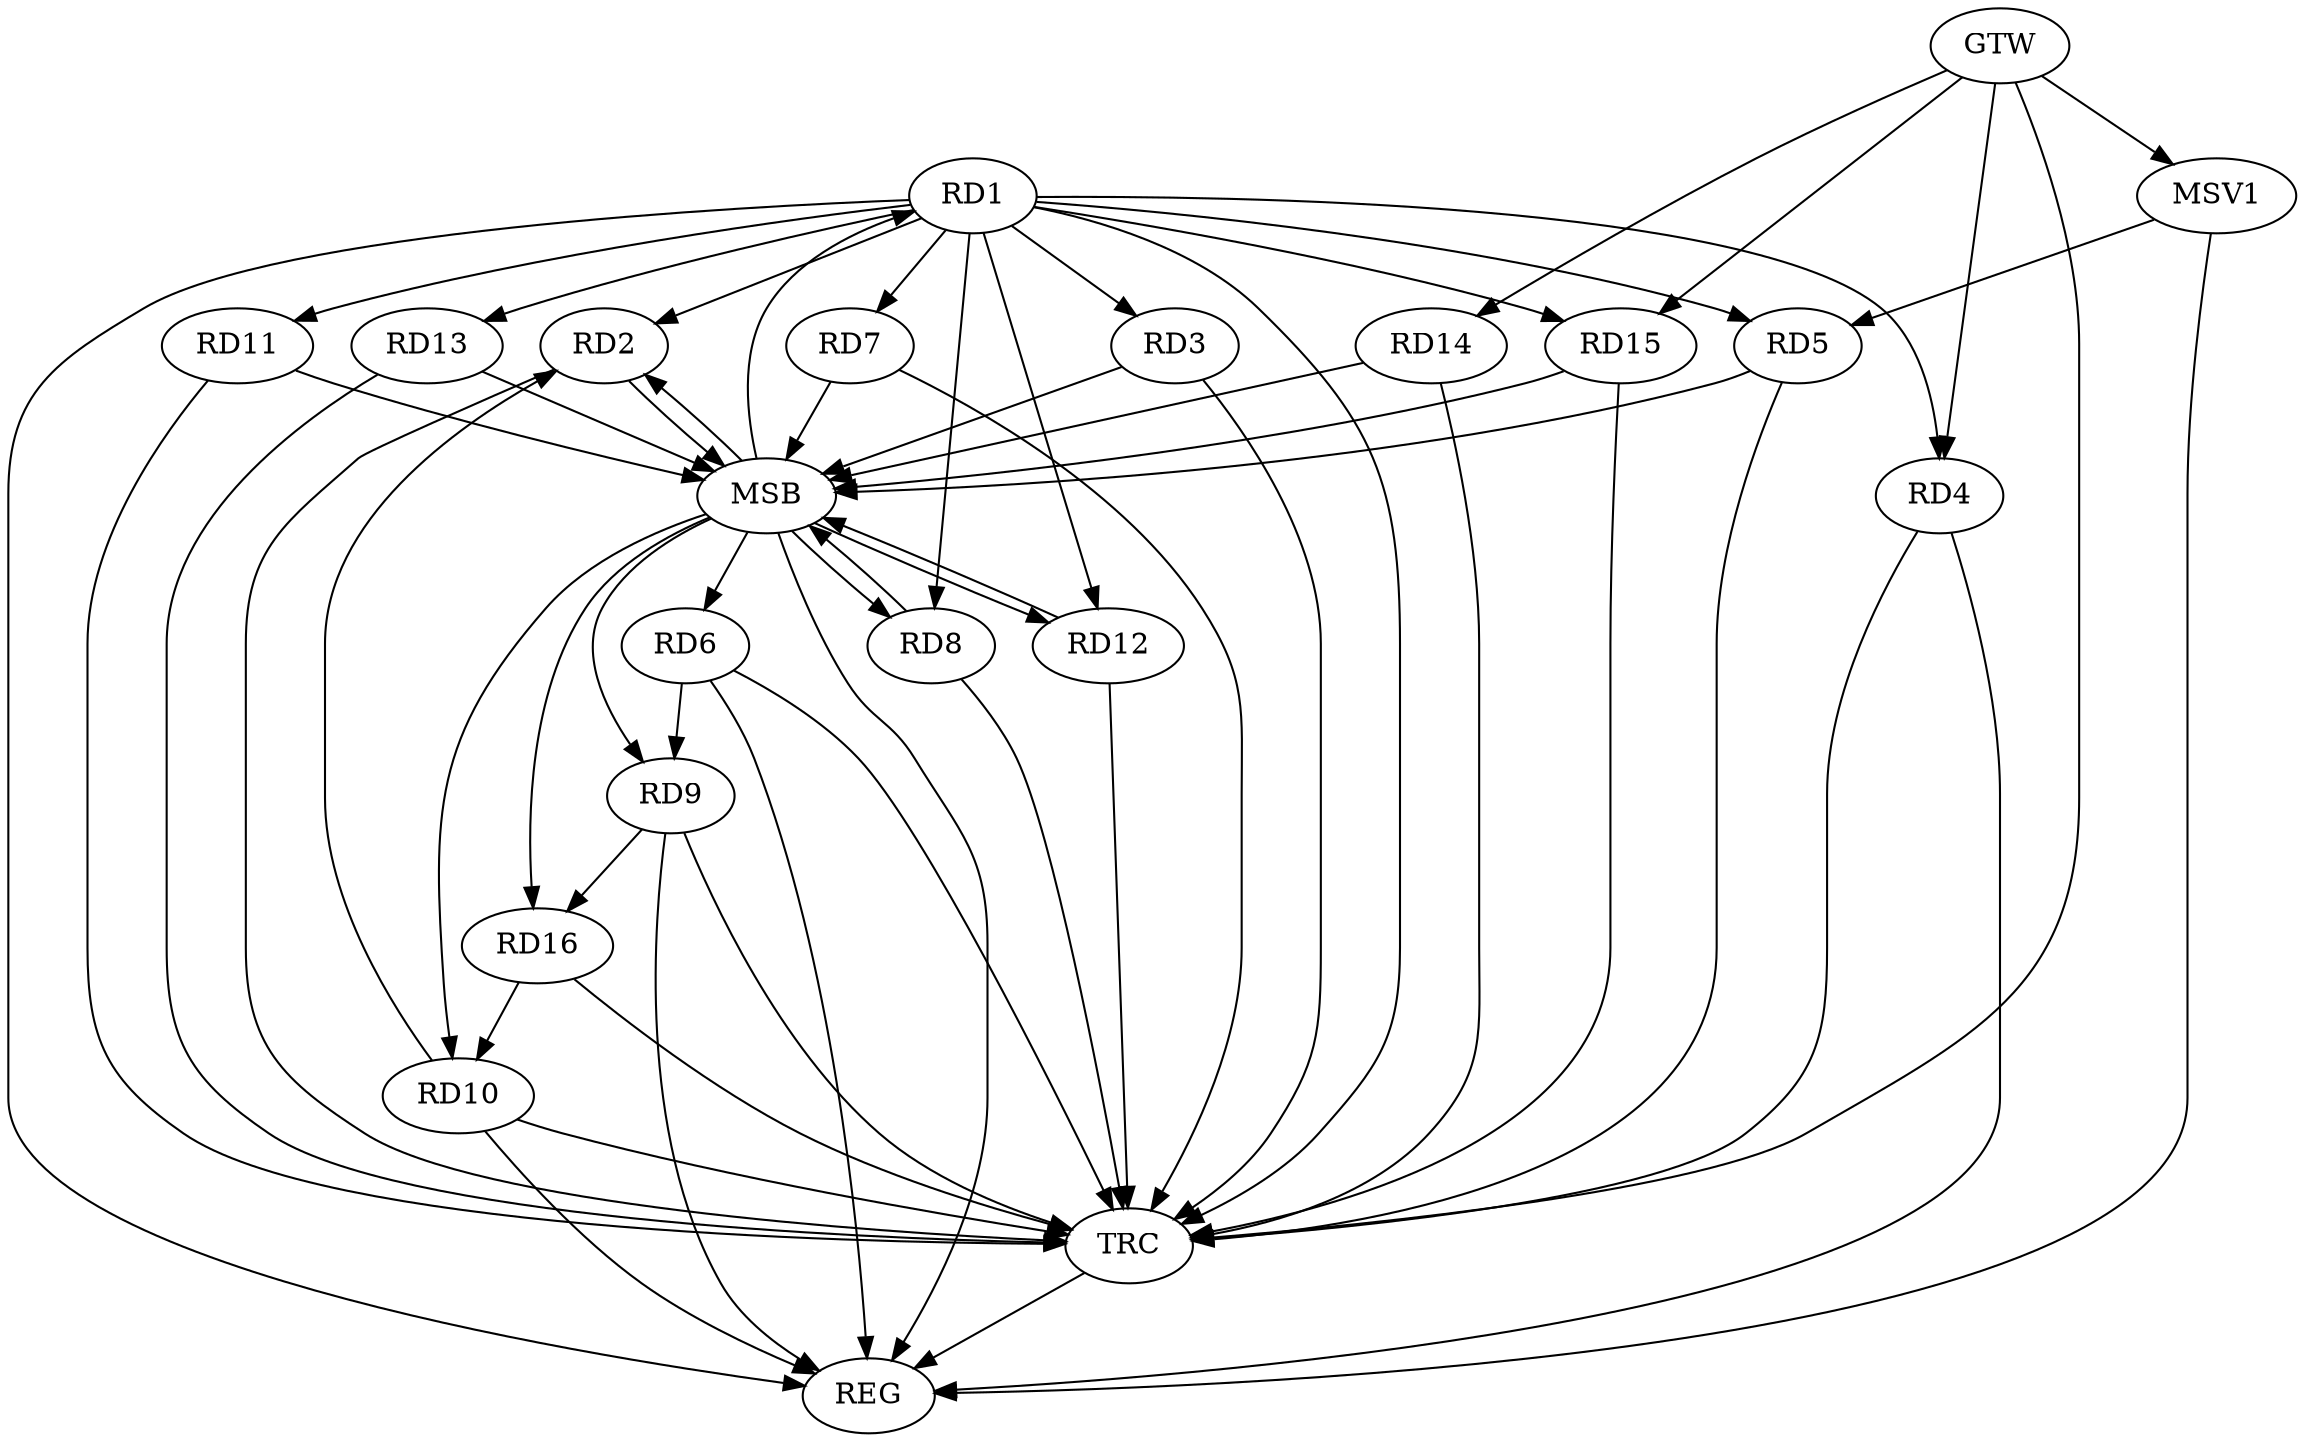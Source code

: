 strict digraph G {
  RD1 [ label="RD1" ];
  RD2 [ label="RD2" ];
  RD3 [ label="RD3" ];
  RD4 [ label="RD4" ];
  RD5 [ label="RD5" ];
  RD6 [ label="RD6" ];
  RD7 [ label="RD7" ];
  RD8 [ label="RD8" ];
  RD9 [ label="RD9" ];
  RD10 [ label="RD10" ];
  RD11 [ label="RD11" ];
  RD12 [ label="RD12" ];
  RD13 [ label="RD13" ];
  RD14 [ label="RD14" ];
  RD15 [ label="RD15" ];
  RD16 [ label="RD16" ];
  GTW [ label="GTW" ];
  REG [ label="REG" ];
  MSB [ label="MSB" ];
  TRC [ label="TRC" ];
  MSV1 [ label="MSV1" ];
  RD1 -> RD2;
  RD1 -> RD5;
  RD1 -> RD8;
  RD1 -> RD13;
  RD10 -> RD2;
  RD6 -> RD9;
  RD9 -> RD16;
  RD16 -> RD10;
  GTW -> RD4;
  GTW -> RD14;
  GTW -> RD15;
  RD1 -> REG;
  RD4 -> REG;
  RD6 -> REG;
  RD9 -> REG;
  RD10 -> REG;
  RD2 -> MSB;
  MSB -> RD9;
  MSB -> REG;
  RD3 -> MSB;
  MSB -> RD8;
  RD5 -> MSB;
  MSB -> RD6;
  MSB -> RD12;
  RD7 -> MSB;
  RD8 -> MSB;
  RD11 -> MSB;
  MSB -> RD2;
  RD12 -> MSB;
  MSB -> RD1;
  RD13 -> MSB;
  MSB -> RD10;
  RD14 -> MSB;
  RD15 -> MSB;
  MSB -> RD16;
  RD1 -> TRC;
  RD2 -> TRC;
  RD3 -> TRC;
  RD4 -> TRC;
  RD5 -> TRC;
  RD6 -> TRC;
  RD7 -> TRC;
  RD8 -> TRC;
  RD9 -> TRC;
  RD10 -> TRC;
  RD11 -> TRC;
  RD12 -> TRC;
  RD13 -> TRC;
  RD14 -> TRC;
  RD15 -> TRC;
  RD16 -> TRC;
  GTW -> TRC;
  TRC -> REG;
  RD1 -> RD4;
  RD1 -> RD11;
  RD1 -> RD12;
  RD1 -> RD7;
  RD1 -> RD15;
  RD1 -> RD3;
  MSV1 -> RD5;
  GTW -> MSV1;
  MSV1 -> REG;
}

